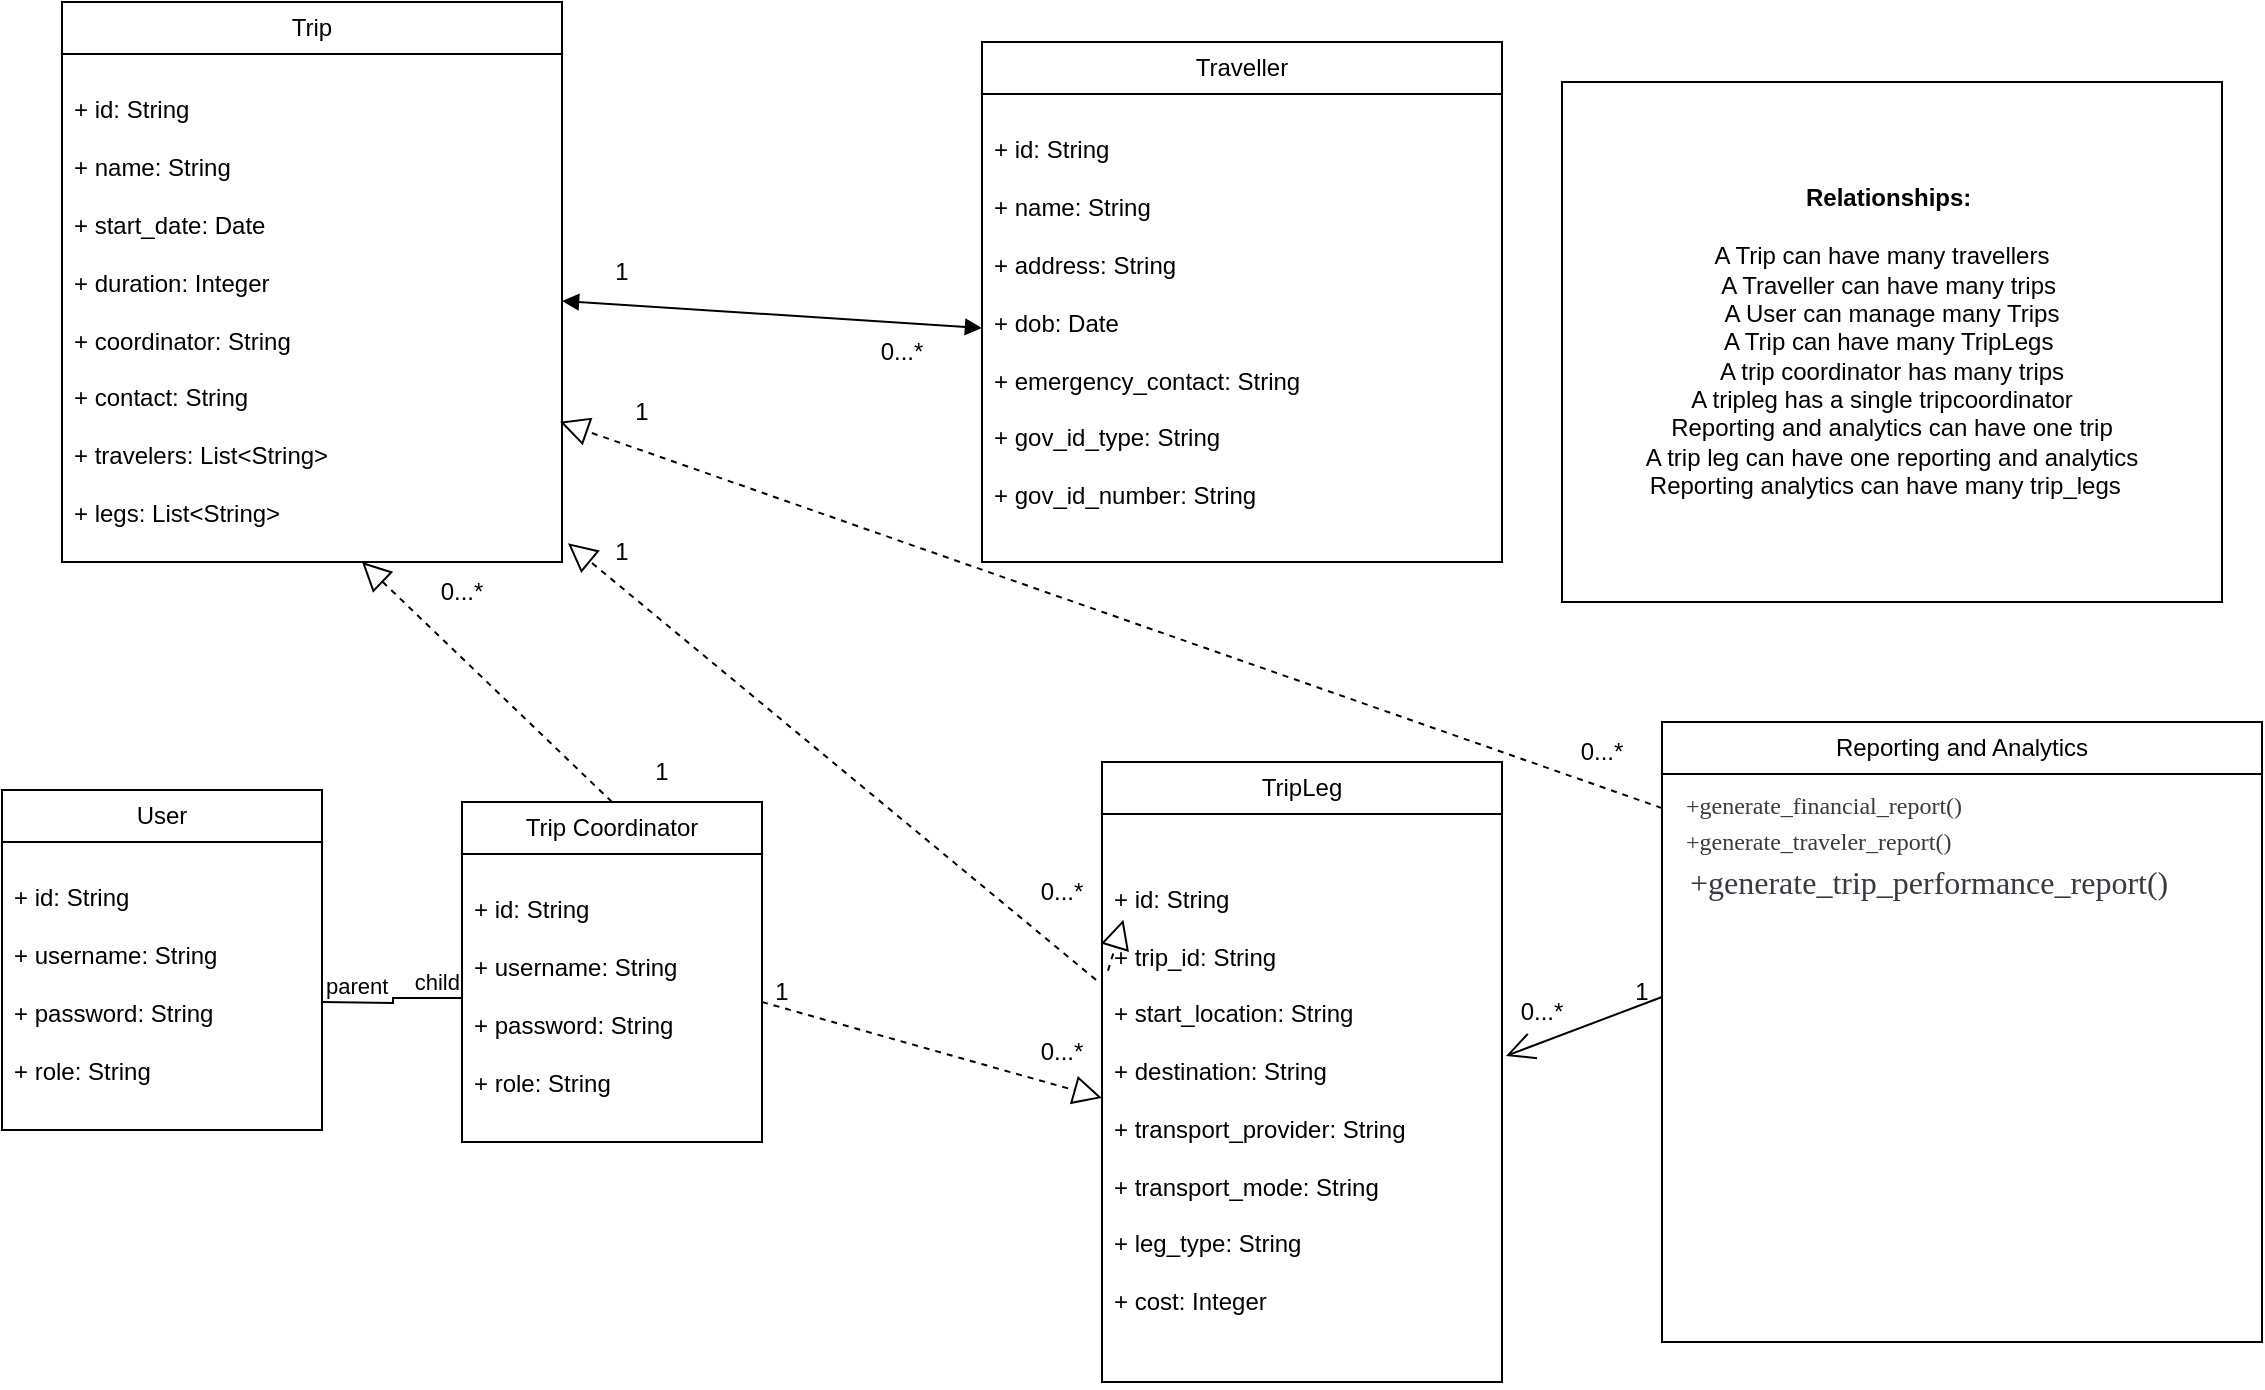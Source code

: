 <mxfile version="24.7.17">
  <diagram name="Page-1" id="-NKKbRdfkDm200roKM-x">
    <mxGraphModel dx="340" dy="752" grid="1" gridSize="10" guides="1" tooltips="1" connect="1" arrows="1" fold="1" page="1" pageScale="1" pageWidth="1169" pageHeight="827" math="0" shadow="0">
      <root>
        <mxCell id="0" />
        <mxCell id="1" parent="0" />
        <mxCell id="IhwbhZDvaB9gGrH6jqJY-1" value="Trip" style="swimlane;fontStyle=0;childLayout=stackLayout;horizontal=1;startSize=26;fillColor=none;horizontalStack=0;resizeParent=1;resizeParentMax=0;resizeLast=0;collapsible=1;marginBottom=0;whiteSpace=wrap;html=1;" vertex="1" parent="1">
          <mxGeometry x="50" y="20" width="250" height="280" as="geometry" />
        </mxCell>
        <mxCell id="IhwbhZDvaB9gGrH6jqJY-2" value="&lt;div class=&quot;class-attributes&quot;&gt;&lt;br/&gt;                        &lt;div class=&quot;attribute&quot;&gt;+ id: String&lt;/div&gt;&lt;br/&gt;                        &lt;div class=&quot;attribute&quot;&gt;+ name: String&lt;/div&gt;&lt;br/&gt;                        &lt;div class=&quot;attribute&quot;&gt;+ start_date: Date&lt;/div&gt;&lt;br/&gt;                        &lt;div class=&quot;attribute&quot;&gt;+ duration: Integer&lt;/div&gt;&lt;br/&gt;                        &lt;div class=&quot;attribute&quot;&gt;+ coordinator: String&lt;/div&gt;&lt;br/&gt;                        &lt;div class=&quot;attribute&quot;&gt;+ contact: String&lt;/div&gt;&lt;br/&gt;                        &lt;div class=&quot;attribute&quot;&gt;+ travelers: List&amp;lt;String&amp;gt;&lt;/div&gt;&lt;br/&gt;                        &lt;div class=&quot;attribute&quot;&gt;+ legs: List&amp;lt;String&amp;gt;&lt;/div&gt;&lt;/div&gt;" style="text;strokeColor=none;fillColor=none;align=left;verticalAlign=top;spacingLeft=4;spacingRight=4;overflow=hidden;rotatable=0;points=[[0,0.5],[1,0.5]];portConstraint=eastwest;whiteSpace=wrap;html=1;" vertex="1" parent="IhwbhZDvaB9gGrH6jqJY-1">
          <mxGeometry y="26" width="250" height="254" as="geometry" />
        </mxCell>
        <mxCell id="IhwbhZDvaB9gGrH6jqJY-5" value="Traveller" style="swimlane;fontStyle=0;childLayout=stackLayout;horizontal=1;startSize=26;fillColor=none;horizontalStack=0;resizeParent=1;resizeParentMax=0;resizeLast=0;collapsible=1;marginBottom=0;whiteSpace=wrap;html=1;" vertex="1" parent="1">
          <mxGeometry x="510" y="40" width="260" height="260" as="geometry" />
        </mxCell>
        <mxCell id="IhwbhZDvaB9gGrH6jqJY-6" value="&lt;div class=&quot;class-attributes&quot;&gt;&lt;br/&gt;                        &lt;div class=&quot;attribute&quot;&gt;+ id: String&lt;/div&gt;&lt;br/&gt;                        &lt;div class=&quot;attribute&quot;&gt;+ name: String&lt;/div&gt;&lt;br/&gt;                        &lt;div class=&quot;attribute&quot;&gt;+ address: String&lt;/div&gt;&lt;br/&gt;                        &lt;div class=&quot;attribute&quot;&gt;+ dob: Date&lt;/div&gt;&lt;br/&gt;                        &lt;div class=&quot;attribute&quot;&gt;+ emergency_contact: String&lt;/div&gt;&lt;br/&gt;                        &lt;div class=&quot;attribute&quot;&gt;+ gov_id_type: String&lt;/div&gt;&lt;br/&gt;                        &lt;div class=&quot;attribute&quot;&gt;+ gov_id_number: String&lt;/div&gt;&lt;/div&gt;" style="text;strokeColor=none;fillColor=none;align=left;verticalAlign=top;spacingLeft=4;spacingRight=4;overflow=hidden;rotatable=0;points=[[0,0.5],[1,0.5]];portConstraint=eastwest;whiteSpace=wrap;html=1;" vertex="1" parent="IhwbhZDvaB9gGrH6jqJY-5">
          <mxGeometry y="26" width="260" height="234" as="geometry" />
        </mxCell>
        <mxCell id="IhwbhZDvaB9gGrH6jqJY-9" value="User" style="swimlane;fontStyle=0;childLayout=stackLayout;horizontal=1;startSize=26;fillColor=none;horizontalStack=0;resizeParent=1;resizeParentMax=0;resizeLast=0;collapsible=1;marginBottom=0;whiteSpace=wrap;html=1;" vertex="1" parent="1">
          <mxGeometry x="20" y="414" width="160" height="170" as="geometry" />
        </mxCell>
        <mxCell id="IhwbhZDvaB9gGrH6jqJY-10" value="&lt;div class=&quot;class-attributes&quot;&gt;&#xa;                        &lt;div class=&quot;attribute&quot;&gt;+ id: String&lt;/div&gt;&#xa;                        &lt;div class=&quot;attribute&quot;&gt;+ username: String&lt;/div&gt;&#xa;                        &lt;div class=&quot;attribute&quot;&gt;+ password: String&lt;/div&gt;&#xa;                        &lt;div class=&quot;attribute&quot;&gt;+ role: String&lt;/div&gt;&#xa;                    &lt;/div&gt;" style="text;strokeColor=none;fillColor=none;align=left;verticalAlign=top;spacingLeft=4;spacingRight=4;overflow=hidden;rotatable=0;points=[[0,0.5],[1,0.5]];portConstraint=eastwest;whiteSpace=wrap;html=1;" vertex="1" parent="IhwbhZDvaB9gGrH6jqJY-9">
          <mxGeometry y="26" width="160" height="144" as="geometry" />
        </mxCell>
        <mxCell id="IhwbhZDvaB9gGrH6jqJY-13" value="TripLeg" style="swimlane;fontStyle=0;childLayout=stackLayout;horizontal=1;startSize=26;fillColor=none;horizontalStack=0;resizeParent=1;resizeParentMax=0;resizeLast=0;collapsible=1;marginBottom=0;whiteSpace=wrap;html=1;" vertex="1" parent="1">
          <mxGeometry x="570" y="400" width="200" height="310" as="geometry" />
        </mxCell>
        <mxCell id="IhwbhZDvaB9gGrH6jqJY-14" value="&lt;div class=&quot;class-header&quot;&gt;&lt;/div&gt;&#xa;                    &lt;div class=&quot;class-attributes&quot;&gt;&#xa;                        &lt;div class=&quot;attribute&quot;&gt;+ id: String&lt;/div&gt;&#xa;                        &lt;div class=&quot;attribute&quot;&gt;+ trip_id: String&lt;/div&gt;&#xa;                        &lt;div class=&quot;attribute&quot;&gt;+ start_location: String&lt;/div&gt;&#xa;                        &lt;div class=&quot;attribute&quot;&gt;+ destination: String&lt;/div&gt;&#xa;                        &lt;div class=&quot;attribute&quot;&gt;+ transport_provider: String&lt;/div&gt;&#xa;                        &lt;div class=&quot;attribute&quot;&gt;+ transport_mode: String&lt;/div&gt;&#xa;                        &lt;div class=&quot;attribute&quot;&gt;+ leg_type: String&lt;/div&gt;&#xa;                        &lt;div class=&quot;attribute&quot;&gt;+ cost: Integer&lt;/div&gt;&#xa;                    &lt;/div&gt;" style="text;strokeColor=none;fillColor=none;align=left;verticalAlign=top;spacingLeft=4;spacingRight=4;overflow=hidden;rotatable=0;points=[[0,0.5],[1,0.5]];portConstraint=eastwest;whiteSpace=wrap;html=1;" vertex="1" parent="IhwbhZDvaB9gGrH6jqJY-13">
          <mxGeometry y="26" width="200" height="284" as="geometry" />
        </mxCell>
        <mxCell id="IhwbhZDvaB9gGrH6jqJY-18" value="" style="endArrow=block;startArrow=block;endFill=1;startFill=1;html=1;rounded=0;entryX=0;entryY=0.5;entryDx=0;entryDy=0;" edge="1" parent="1" target="IhwbhZDvaB9gGrH6jqJY-6">
          <mxGeometry width="160" relative="1" as="geometry">
            <mxPoint x="300" y="169.5" as="sourcePoint" />
            <mxPoint x="460" y="169.5" as="targetPoint" />
          </mxGeometry>
        </mxCell>
        <mxCell id="IhwbhZDvaB9gGrH6jqJY-21" value="&lt;div class=&quot;relationship&quot;&gt;&lt;span style=&quot;background-color: initial;&quot;&gt;&lt;b&gt;Relationships:&amp;nbsp;&lt;/b&gt;&lt;/span&gt;&lt;/div&gt;&lt;div class=&quot;relationship&quot;&gt;&lt;span style=&quot;background-color: initial;&quot;&gt;&lt;br&gt;&lt;/span&gt;&lt;/div&gt;&lt;div class=&quot;relationship&quot;&gt;&lt;span style=&quot;background-color: initial;&quot;&gt;A Trip can have many travellers&amp;nbsp; &amp;nbsp;&lt;/span&gt;&lt;/div&gt;&lt;div class=&quot;relationship&quot;&gt;&lt;span style=&quot;background-color: initial;&quot;&gt;A Traveller can have many trips&amp;nbsp;&lt;/span&gt;&lt;/div&gt;&lt;div class=&quot;relationship&quot;&gt;&lt;span style=&quot;background-color: initial;&quot;&gt;A User can manage many Trips&lt;/span&gt;&lt;/div&gt;&lt;div class=&quot;relationship&quot;&gt;&lt;span style=&quot;background-color: initial;&quot;&gt;A Trip can have many TripLegs&amp;nbsp;&lt;/span&gt;&lt;/div&gt;&lt;div class=&quot;relationship&quot;&gt;&lt;span style=&quot;background-color: initial;&quot;&gt;A trip coordinator has many trips&lt;/span&gt;&lt;/div&gt;&lt;div class=&quot;relationship&quot;&gt;&lt;span style=&quot;background-color: initial;&quot;&gt;A tripleg has a single tripcoordinator&amp;nbsp; &amp;nbsp;&lt;/span&gt;&lt;/div&gt;&lt;div class=&quot;relationship&quot;&gt;&lt;span style=&quot;background-color: initial;&quot;&gt;Reporting and analytics can have one trip&lt;/span&gt;&lt;/div&gt;&lt;div class=&quot;relationship&quot;&gt;&lt;span style=&quot;background-color: initial;&quot;&gt;A trip leg can have one reporting and analytics&lt;/span&gt;&lt;/div&gt;&lt;div class=&quot;relationship&quot;&gt;&lt;span style=&quot;background-color: initial;&quot;&gt;Reporting analytics can have many trip_legs&amp;nbsp;&amp;nbsp;&lt;/span&gt;&lt;br&gt;&lt;/div&gt;" style="html=1;whiteSpace=wrap;" vertex="1" parent="1">
          <mxGeometry x="800" y="60" width="330" height="260" as="geometry" />
        </mxCell>
        <mxCell id="IhwbhZDvaB9gGrH6jqJY-25" value="Trip Coordinator" style="swimlane;fontStyle=0;childLayout=stackLayout;horizontal=1;startSize=26;fillColor=none;horizontalStack=0;resizeParent=1;resizeParentMax=0;resizeLast=0;collapsible=1;marginBottom=0;whiteSpace=wrap;html=1;" vertex="1" parent="1">
          <mxGeometry x="250" y="420" width="150" height="170" as="geometry" />
        </mxCell>
        <mxCell id="IhwbhZDvaB9gGrH6jqJY-26" value="&lt;div class=&quot;class-attributes&quot;&gt;&#xa;                        &lt;div class=&quot;attribute&quot;&gt;+ id: String&lt;/div&gt;&#xa;                        &lt;div class=&quot;attribute&quot;&gt;+ username: String&lt;/div&gt;&#xa;                        &lt;div class=&quot;attribute&quot;&gt;+ password: String&lt;/div&gt;&#xa;                        &lt;div class=&quot;attribute&quot;&gt;+ role: String&lt;/div&gt;&#xa;                    &lt;/div&gt;" style="text;strokeColor=none;fillColor=none;align=left;verticalAlign=top;spacingLeft=4;spacingRight=4;overflow=hidden;rotatable=0;points=[[0,0.5],[1,0.5]];portConstraint=eastwest;whiteSpace=wrap;html=1;" vertex="1" parent="IhwbhZDvaB9gGrH6jqJY-25">
          <mxGeometry y="26" width="150" height="144" as="geometry" />
        </mxCell>
        <mxCell id="IhwbhZDvaB9gGrH6jqJY-32" value="" style="endArrow=none;html=1;edgeStyle=orthogonalEdgeStyle;rounded=0;entryX=0;entryY=0.5;entryDx=0;entryDy=0;" edge="1" parent="IhwbhZDvaB9gGrH6jqJY-25" target="IhwbhZDvaB9gGrH6jqJY-26">
          <mxGeometry relative="1" as="geometry">
            <mxPoint x="-70" y="100" as="sourcePoint" />
            <mxPoint x="90" y="100" as="targetPoint" />
          </mxGeometry>
        </mxCell>
        <mxCell id="IhwbhZDvaB9gGrH6jqJY-33" value="parent" style="edgeLabel;resizable=0;html=1;align=left;verticalAlign=bottom;" connectable="0" vertex="1" parent="IhwbhZDvaB9gGrH6jqJY-32">
          <mxGeometry x="-1" relative="1" as="geometry" />
        </mxCell>
        <mxCell id="IhwbhZDvaB9gGrH6jqJY-34" value="child" style="edgeLabel;resizable=0;html=1;align=right;verticalAlign=bottom;" connectable="0" vertex="1" parent="IhwbhZDvaB9gGrH6jqJY-32">
          <mxGeometry x="1" relative="1" as="geometry" />
        </mxCell>
        <mxCell id="IhwbhZDvaB9gGrH6jqJY-29" value="" style="endArrow=block;dashed=1;endFill=0;endSize=12;html=1;rounded=0;exitX=-0.015;exitY=0.292;exitDx=0;exitDy=0;exitPerimeter=0;entryX=1.012;entryY=0.963;entryDx=0;entryDy=0;entryPerimeter=0;" edge="1" parent="1" source="IhwbhZDvaB9gGrH6jqJY-14" target="IhwbhZDvaB9gGrH6jqJY-2">
          <mxGeometry width="160" relative="1" as="geometry">
            <mxPoint x="300" y="300" as="sourcePoint" />
            <mxPoint x="320" y="270" as="targetPoint" />
          </mxGeometry>
        </mxCell>
        <mxCell id="IhwbhZDvaB9gGrH6jqJY-30" value="" style="endArrow=block;dashed=1;endFill=0;endSize=12;html=1;rounded=0;exitX=0.5;exitY=0;exitDx=0;exitDy=0;entryX=1.012;entryY=0.963;entryDx=0;entryDy=0;entryPerimeter=0;" edge="1" parent="1" source="IhwbhZDvaB9gGrH6jqJY-25">
          <mxGeometry width="160" relative="1" as="geometry">
            <mxPoint x="470" y="513" as="sourcePoint" />
            <mxPoint x="200" y="300" as="targetPoint" />
          </mxGeometry>
        </mxCell>
        <mxCell id="IhwbhZDvaB9gGrH6jqJY-31" value="" style="endArrow=block;dashed=1;endFill=0;endSize=12;html=1;rounded=0;entryX=0;entryY=0.5;entryDx=0;entryDy=0;" edge="1" parent="1" target="IhwbhZDvaB9gGrH6jqJY-14">
          <mxGeometry width="160" relative="1" as="geometry">
            <mxPoint x="400" y="520" as="sourcePoint" />
            <mxPoint x="560" y="520" as="targetPoint" />
          </mxGeometry>
        </mxCell>
        <mxCell id="IhwbhZDvaB9gGrH6jqJY-35" value="1" style="text;html=1;align=center;verticalAlign=middle;whiteSpace=wrap;rounded=0;" vertex="1" parent="1">
          <mxGeometry x="300" y="140" width="60" height="30" as="geometry" />
        </mxCell>
        <mxCell id="IhwbhZDvaB9gGrH6jqJY-38" value="0...*" style="text;html=1;align=center;verticalAlign=middle;whiteSpace=wrap;rounded=0;" vertex="1" parent="1">
          <mxGeometry x="440" y="180" width="60" height="30" as="geometry" />
        </mxCell>
        <mxCell id="IhwbhZDvaB9gGrH6jqJY-39" value="1" style="text;html=1;align=center;verticalAlign=middle;whiteSpace=wrap;rounded=0;" vertex="1" parent="1">
          <mxGeometry x="320" y="390" width="60" height="30" as="geometry" />
        </mxCell>
        <mxCell id="IhwbhZDvaB9gGrH6jqJY-40" value="0...*" style="text;html=1;align=center;verticalAlign=middle;whiteSpace=wrap;rounded=0;" vertex="1" parent="1">
          <mxGeometry x="220" y="300" width="60" height="30" as="geometry" />
        </mxCell>
        <mxCell id="IhwbhZDvaB9gGrH6jqJY-41" value="1" style="text;html=1;align=center;verticalAlign=middle;whiteSpace=wrap;rounded=0;" vertex="1" parent="1">
          <mxGeometry x="300" y="280" width="60" height="30" as="geometry" />
        </mxCell>
        <mxCell id="IhwbhZDvaB9gGrH6jqJY-43" value="" style="endArrow=block;dashed=1;endFill=0;endSize=12;html=1;rounded=0;exitX=0.015;exitY=0.276;exitDx=0;exitDy=0;exitPerimeter=0;entryX=1.012;entryY=0.963;entryDx=0;entryDy=0;entryPerimeter=0;" edge="1" parent="1" source="IhwbhZDvaB9gGrH6jqJY-14" target="IhwbhZDvaB9gGrH6jqJY-42">
          <mxGeometry width="160" relative="1" as="geometry">
            <mxPoint x="573" y="504" as="sourcePoint" />
            <mxPoint x="303" y="291" as="targetPoint" />
          </mxGeometry>
        </mxCell>
        <mxCell id="IhwbhZDvaB9gGrH6jqJY-42" value="0...*" style="text;html=1;align=center;verticalAlign=middle;whiteSpace=wrap;rounded=0;" vertex="1" parent="1">
          <mxGeometry x="520" y="450" width="60" height="30" as="geometry" />
        </mxCell>
        <mxCell id="IhwbhZDvaB9gGrH6jqJY-44" value="1" style="text;html=1;align=center;verticalAlign=middle;whiteSpace=wrap;rounded=0;" vertex="1" parent="1">
          <mxGeometry x="380" y="500" width="60" height="30" as="geometry" />
        </mxCell>
        <mxCell id="IhwbhZDvaB9gGrH6jqJY-46" value="0...*" style="text;html=1;align=center;verticalAlign=middle;whiteSpace=wrap;rounded=0;" vertex="1" parent="1">
          <mxGeometry x="520" y="530" width="60" height="30" as="geometry" />
        </mxCell>
        <mxCell id="IhwbhZDvaB9gGrH6jqJY-48" value="Reporting and Analytics" style="swimlane;fontStyle=0;childLayout=stackLayout;horizontal=1;startSize=26;fillColor=none;horizontalStack=0;resizeParent=1;resizeParentMax=0;resizeLast=0;collapsible=1;marginBottom=0;whiteSpace=wrap;html=1;" vertex="1" parent="1">
          <mxGeometry x="850" y="380" width="300" height="310" as="geometry" />
        </mxCell>
        <mxCell id="IhwbhZDvaB9gGrH6jqJY-53" value="" style="endArrow=open;endFill=1;endSize=12;html=1;rounded=0;entryX=1.01;entryY=0.426;entryDx=0;entryDy=0;entryPerimeter=0;" edge="1" parent="IhwbhZDvaB9gGrH6jqJY-48" target="IhwbhZDvaB9gGrH6jqJY-14">
          <mxGeometry width="160" relative="1" as="geometry">
            <mxPoint y="137.5" as="sourcePoint" />
            <mxPoint x="160" y="137.5" as="targetPoint" />
          </mxGeometry>
        </mxCell>
        <mxCell id="IhwbhZDvaB9gGrH6jqJY-49" value="&lt;div class=&quot;class-header&quot;&gt;&lt;/div&gt;&lt;div class=&quot;class-attributes&quot;&gt;&lt;font style=&quot;font-size: 12px;&quot;&gt;&lt;code data-darkreader-inline-color=&quot;&quot; data-darkreader-inline-bgimage=&quot;&quot; data-darkreader-inline-bgcolor=&quot;&quot; style=&quot;background: transparent; color: rgb(56, 58, 66); direction: ltr; white-space: pre; word-spacing: normal; word-break: normal; line-height: 1.5; tab-size: 2; hyphens: none; --darkreader-inline-bgcolor: transparent; --darkreader-inline-bgimage: none; --darkreader-inline-color: var(--darkreader-text-383a42, #5d666b);&quot; class=&quot;language-mermaid&quot;&gt;&lt;font face=&quot;Verdana&quot;&gt;  +generate_financial_report&lt;span data-darkreader-inline-color=&quot;&quot; style=&quot;--darkreader-inline-color: var(--darkreader-text-383a42, #5d666b);&quot; class=&quot;token&quot;&gt;(&lt;/span&gt;&lt;span data-darkreader-inline-color=&quot;&quot; style=&quot;--darkreader-inline-color: var(--darkreader-text-383a42, #5d666b);&quot; class=&quot;token&quot;&gt;)&lt;/span&gt;&lt;br&gt;  +generate_traveler_report&lt;span data-darkreader-inline-color=&quot;&quot; style=&quot;--darkreader-inline-color: var(--darkreader-text-383a42, #5d666b);&quot; class=&quot;token&quot;&gt;(&lt;/span&gt;&lt;span data-darkreader-inline-color=&quot;&quot; style=&quot;--darkreader-inline-color: var(--darkreader-text-383a42, #5d666b);&quot; class=&quot;token&quot;&gt;)&lt;/span&gt;&lt;/font&gt;&lt;/code&gt;&lt;/font&gt;&lt;/div&gt;&lt;div class=&quot;class-attributes&quot;&gt;&lt;code data-darkreader-inline-color=&quot;&quot; data-darkreader-inline-bgimage=&quot;&quot; data-darkreader-inline-bgcolor=&quot;&quot; style=&quot;background: transparent; color: rgb(56, 58, 66); direction: ltr; white-space: pre; word-spacing: normal; word-break: normal; line-height: 1.5; tab-size: 2; hyphens: none; --darkreader-inline-bgcolor: transparent; --darkreader-inline-bgimage: none; --darkreader-inline-color: var(--darkreader-text-383a42, #5d666b);&quot; class=&quot;language-mermaid&quot;&gt;&lt;font face=&quot;kcD0RaWg-YId_n8yAI-f&quot; size=&quot;3&quot;&gt;  +generate_trip_performance_report&lt;span data-darkreader-inline-color=&quot;&quot; style=&quot;--darkreader-inline-color: var(--darkreader-text-383a42, #5d666b);&quot; class=&quot;token&quot;&gt;(&lt;/span&gt;&lt;span data-darkreader-inline-color=&quot;&quot; style=&quot;--darkreader-inline-color: var(--darkreader-text-383a42, #5d666b);&quot; class=&quot;token&quot;&gt;)&lt;/span&gt;&lt;br&gt;    &lt;/font&gt;&lt;/code&gt;&lt;br&gt;                    &lt;/div&gt;" style="text;strokeColor=none;fillColor=none;align=left;verticalAlign=top;spacingLeft=4;spacingRight=4;overflow=hidden;rotatable=0;points=[[0,0.5],[1,0.5]];portConstraint=eastwest;whiteSpace=wrap;html=1;" vertex="1" parent="IhwbhZDvaB9gGrH6jqJY-48">
          <mxGeometry y="26" width="300" height="284" as="geometry" />
        </mxCell>
        <mxCell id="IhwbhZDvaB9gGrH6jqJY-50" value="" style="endArrow=block;dashed=1;endFill=0;endSize=12;html=1;rounded=0;entryX=0.996;entryY=0.724;entryDx=0;entryDy=0;entryPerimeter=0;exitX=0;exitY=0.06;exitDx=0;exitDy=0;exitPerimeter=0;" edge="1" parent="1" source="IhwbhZDvaB9gGrH6jqJY-49" target="IhwbhZDvaB9gGrH6jqJY-2">
          <mxGeometry width="160" relative="1" as="geometry">
            <mxPoint x="490" y="390" as="sourcePoint" />
            <mxPoint x="650" y="390" as="targetPoint" />
          </mxGeometry>
        </mxCell>
        <mxCell id="IhwbhZDvaB9gGrH6jqJY-51" value="0...*" style="text;html=1;align=center;verticalAlign=middle;whiteSpace=wrap;rounded=0;" vertex="1" parent="1">
          <mxGeometry x="790" y="380" width="60" height="30" as="geometry" />
        </mxCell>
        <mxCell id="IhwbhZDvaB9gGrH6jqJY-52" value="1" style="text;html=1;align=center;verticalAlign=middle;whiteSpace=wrap;rounded=0;" vertex="1" parent="1">
          <mxGeometry x="310" y="210" width="60" height="30" as="geometry" />
        </mxCell>
        <mxCell id="IhwbhZDvaB9gGrH6jqJY-55" value="0...*" style="text;html=1;align=center;verticalAlign=middle;whiteSpace=wrap;rounded=0;" vertex="1" parent="1">
          <mxGeometry x="760" y="510" width="60" height="30" as="geometry" />
        </mxCell>
        <mxCell id="IhwbhZDvaB9gGrH6jqJY-56" value="1" style="text;html=1;align=center;verticalAlign=middle;whiteSpace=wrap;rounded=0;" vertex="1" parent="1">
          <mxGeometry x="810" y="500" width="60" height="30" as="geometry" />
        </mxCell>
      </root>
    </mxGraphModel>
  </diagram>
</mxfile>
